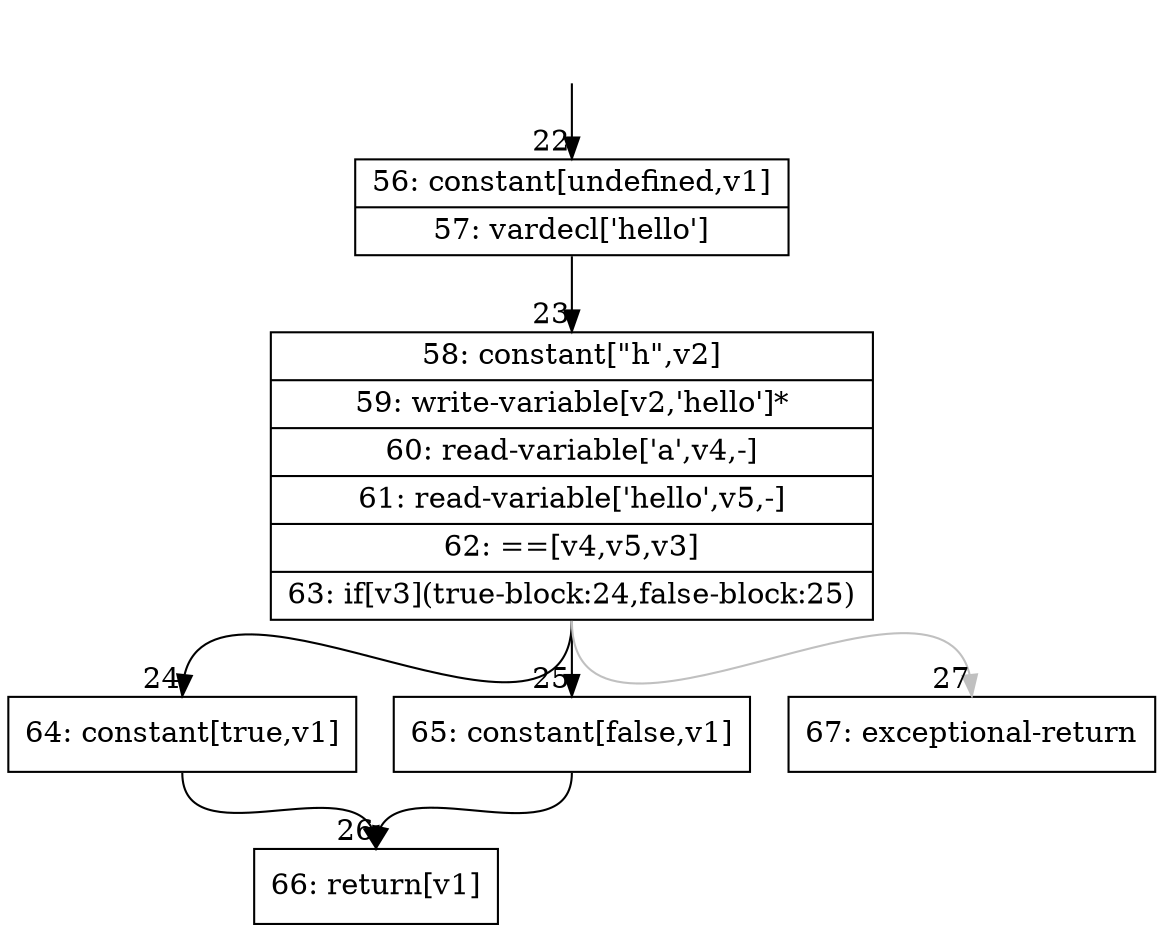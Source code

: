 digraph {
rankdir="TD"
BB_entry4[shape=none,label=""];
BB_entry4 -> BB22 [tailport=s, headport=n, headlabel="    22"]
BB22 [shape=record label="{56: constant[undefined,v1]|57: vardecl['hello']}" ] 
BB22 -> BB23 [tailport=s, headport=n, headlabel="      23"]
BB23 [shape=record label="{58: constant[\"h\",v2]|59: write-variable[v2,'hello']*|60: read-variable['a',v4,-]|61: read-variable['hello',v5,-]|62: ==[v4,v5,v3]|63: if[v3](true-block:24,false-block:25)}" ] 
BB23 -> BB24 [tailport=s, headport=n, headlabel="      24"]
BB23 -> BB25 [tailport=s, headport=n, headlabel="      25"]
BB23 -> BB27 [tailport=s, headport=n, color=gray, headlabel="      27"]
BB24 [shape=record label="{64: constant[true,v1]}" ] 
BB24 -> BB26 [tailport=s, headport=n, headlabel="      26"]
BB25 [shape=record label="{65: constant[false,v1]}" ] 
BB25 -> BB26 [tailport=s, headport=n]
BB26 [shape=record label="{66: return[v1]}" ] 
BB27 [shape=record label="{67: exceptional-return}" ] 
//#$~ 33
}
